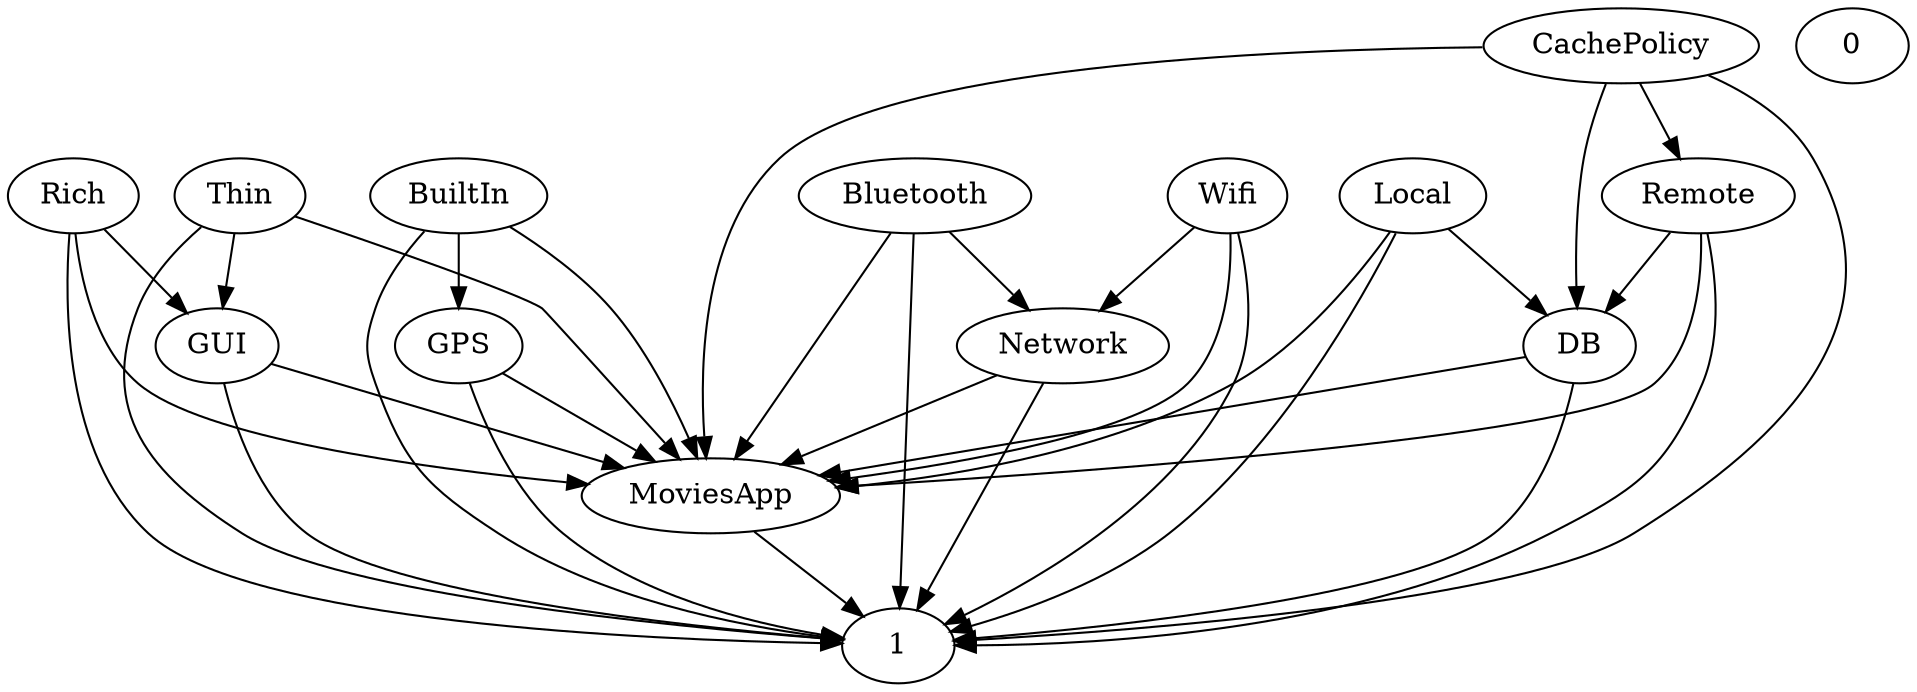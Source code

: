 digraph G {
  Rich;
  Bluetooth;
  Thin;
  MoviesApp;
  CachePolicy;
  GPS;
  BuiltIn;
  Remote;
  Wifi;
  Local;
  DB;
  GUI;
  0;
  1;
  Network;
  Local -> DB;
  DB -> MoviesApp;
  MoviesApp -> 1;
  Rich -> GUI;
  Wifi -> Network;
  Bluetooth -> Network;
  BuiltIn -> GPS;
  Remote -> DB;
  GPS -> MoviesApp;
  GUI -> MoviesApp;
  Network -> MoviesApp;
  CachePolicy -> Remote;
  Thin -> GUI;
  Rich -> MoviesApp;
  Bluetooth -> MoviesApp;
  Thin -> MoviesApp;
  CachePolicy -> DB;
  GPS -> 1;
  BuiltIn -> MoviesApp;
  BuiltIn -> 1;
  Remote -> MoviesApp;
  Wifi -> MoviesApp;
  Local -> MoviesApp;
  DB -> 1;
  GUI -> 1;
  Network -> 1;
  Rich -> 1;
  Bluetooth -> 1;
  Thin -> 1;
  CachePolicy -> MoviesApp;
  CachePolicy -> 1;
  Remote -> 1;
  Wifi -> 1;
  Local -> 1;
}
